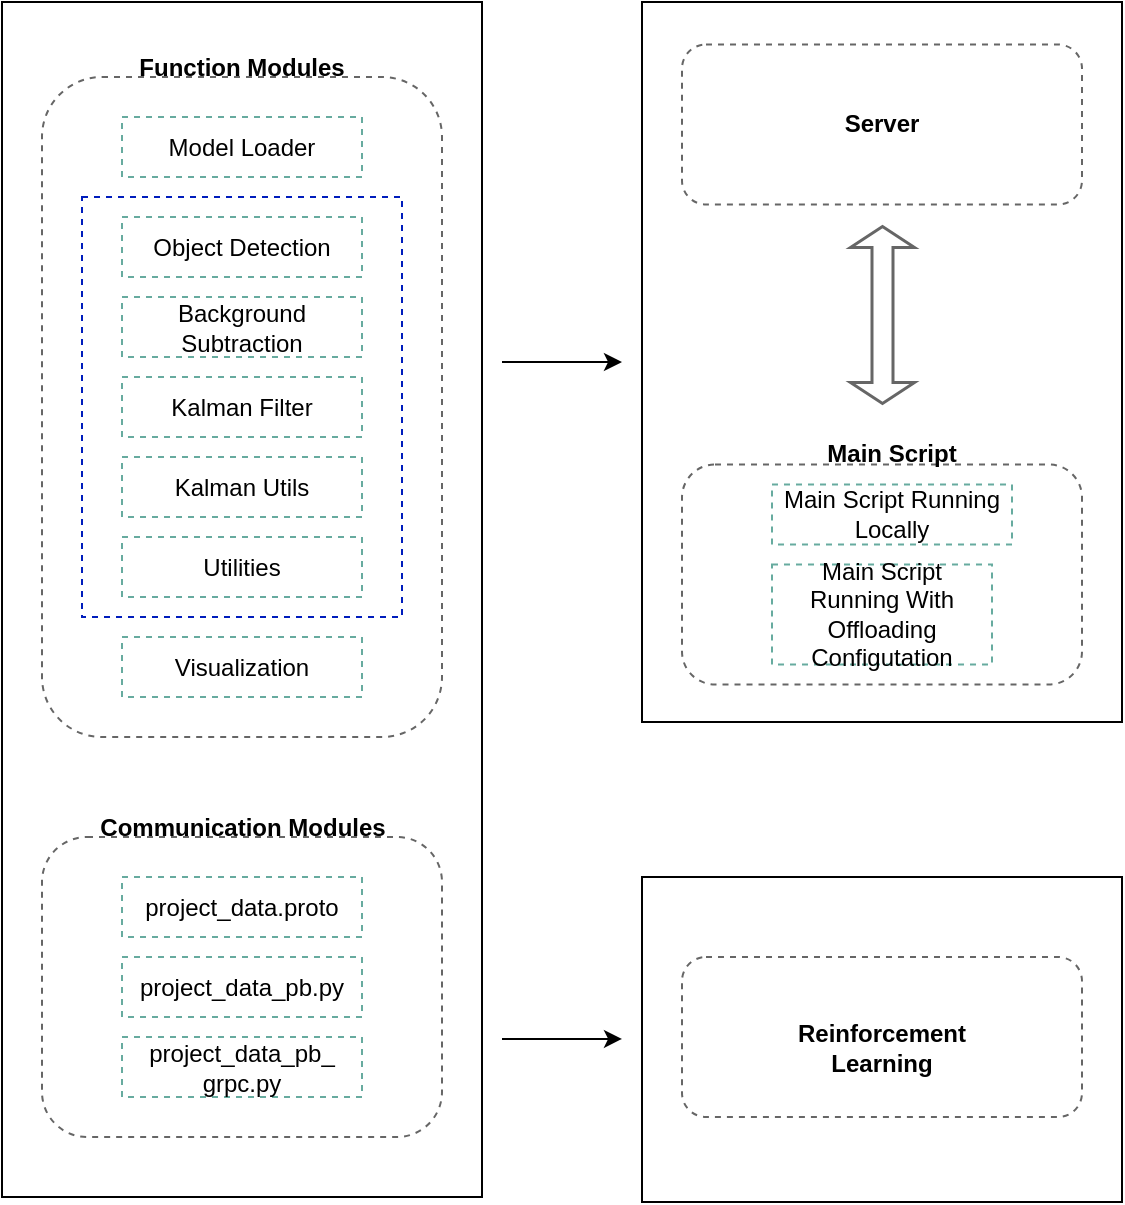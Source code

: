 <mxfile version="24.0.5" type="device">
  <diagram name="Page-1" id="zZDj6d9VmvWDStV-loK8">
    <mxGraphModel dx="593" dy="392" grid="1" gridSize="10" guides="1" tooltips="1" connect="1" arrows="1" fold="1" page="1" pageScale="1" pageWidth="850" pageHeight="1100" math="0" shadow="0">
      <root>
        <mxCell id="0" />
        <mxCell id="1" parent="0" />
        <mxCell id="m4jvyrhdS8xwz6QBAsn0-29" value="" style="rounded=0;whiteSpace=wrap;html=1;fillColor=none;" vertex="1" parent="1">
          <mxGeometry x="440" y="120" width="240" height="360" as="geometry" />
        </mxCell>
        <mxCell id="m4jvyrhdS8xwz6QBAsn0-1" value="" style="rounded=1;whiteSpace=wrap;html=1;dashed=1;fillColor=none;strokeColor=#666666;" vertex="1" parent="1">
          <mxGeometry x="140" y="157.5" width="200" height="330" as="geometry" />
        </mxCell>
        <mxCell id="m4jvyrhdS8xwz6QBAsn0-2" value="Model Loader" style="rounded=0;whiteSpace=wrap;html=1;fillColor=none;dashed=1;strokeColor=#67AB9F;" vertex="1" parent="1">
          <mxGeometry x="180" y="177.5" width="120" height="30" as="geometry" />
        </mxCell>
        <mxCell id="m4jvyrhdS8xwz6QBAsn0-5" value="Object Detection" style="rounded=0;whiteSpace=wrap;html=1;fillColor=none;dashed=1;strokeColor=#67AB9F;" vertex="1" parent="1">
          <mxGeometry x="180" y="227.5" width="120" height="30" as="geometry" />
        </mxCell>
        <mxCell id="m4jvyrhdS8xwz6QBAsn0-6" value="Background Subtraction" style="rounded=0;whiteSpace=wrap;html=1;fillColor=none;dashed=1;strokeColor=#67AB9F;" vertex="1" parent="1">
          <mxGeometry x="180" y="267.5" width="120" height="30" as="geometry" />
        </mxCell>
        <mxCell id="m4jvyrhdS8xwz6QBAsn0-7" value="Kalman Filter" style="rounded=0;whiteSpace=wrap;html=1;fillColor=none;dashed=1;strokeColor=#67AB9F;" vertex="1" parent="1">
          <mxGeometry x="180" y="307.5" width="120" height="30" as="geometry" />
        </mxCell>
        <mxCell id="m4jvyrhdS8xwz6QBAsn0-8" value="Kalman Utils" style="rounded=0;whiteSpace=wrap;html=1;fillColor=none;dashed=1;strokeColor=#67AB9F;" vertex="1" parent="1">
          <mxGeometry x="180" y="347.5" width="120" height="30" as="geometry" />
        </mxCell>
        <mxCell id="m4jvyrhdS8xwz6QBAsn0-9" value="Visualization" style="rounded=0;whiteSpace=wrap;html=1;fillColor=none;dashed=1;strokeColor=#67AB9F;" vertex="1" parent="1">
          <mxGeometry x="180" y="437.5" width="120" height="30" as="geometry" />
        </mxCell>
        <mxCell id="m4jvyrhdS8xwz6QBAsn0-10" value="Utilities" style="rounded=0;whiteSpace=wrap;html=1;fillColor=none;dashed=1;strokeColor=#67AB9F;" vertex="1" parent="1">
          <mxGeometry x="180" y="387.5" width="120" height="30" as="geometry" />
        </mxCell>
        <mxCell id="m4jvyrhdS8xwz6QBAsn0-11" value="" style="rounded=0;whiteSpace=wrap;html=1;fillColor=none;fontColor=#ffffff;strokeColor=#001DBC;dashed=1;" vertex="1" parent="1">
          <mxGeometry x="160" y="217.5" width="160" height="210" as="geometry" />
        </mxCell>
        <mxCell id="m4jvyrhdS8xwz6QBAsn0-12" value="&lt;b&gt;Function Modules&lt;/b&gt;" style="text;strokeColor=none;align=center;fillColor=none;html=1;verticalAlign=middle;whiteSpace=wrap;rounded=0;" vertex="1" parent="1">
          <mxGeometry x="180" y="137.5" width="120" height="30" as="geometry" />
        </mxCell>
        <mxCell id="m4jvyrhdS8xwz6QBAsn0-13" value="" style="rounded=1;whiteSpace=wrap;html=1;dashed=1;fillColor=none;strokeColor=#666666;" vertex="1" parent="1">
          <mxGeometry x="460" y="351.25" width="200" height="110" as="geometry" />
        </mxCell>
        <mxCell id="m4jvyrhdS8xwz6QBAsn0-14" value="&lt;b&gt;Main Script&lt;br&gt;&lt;/b&gt;" style="text;strokeColor=none;align=center;fillColor=none;html=1;verticalAlign=middle;whiteSpace=wrap;rounded=0;" vertex="1" parent="1">
          <mxGeometry x="530" y="331.25" width="70" height="30" as="geometry" />
        </mxCell>
        <mxCell id="m4jvyrhdS8xwz6QBAsn0-15" value="Main Script Running Locally" style="rounded=0;whiteSpace=wrap;html=1;fillColor=none;dashed=1;strokeColor=#67AB9F;" vertex="1" parent="1">
          <mxGeometry x="505" y="361.25" width="120" height="30" as="geometry" />
        </mxCell>
        <mxCell id="m4jvyrhdS8xwz6QBAsn0-16" value="Main Script Running With Offloading Configutation" style="rounded=0;whiteSpace=wrap;html=1;fillColor=none;dashed=1;strokeColor=#67AB9F;" vertex="1" parent="1">
          <mxGeometry x="505" y="401.25" width="110" height="50" as="geometry" />
        </mxCell>
        <mxCell id="m4jvyrhdS8xwz6QBAsn0-17" value="" style="rounded=1;whiteSpace=wrap;html=1;dashed=1;fillColor=none;strokeColor=#666666;" vertex="1" parent="1">
          <mxGeometry x="140" y="537.5" width="200" height="150" as="geometry" />
        </mxCell>
        <mxCell id="m4jvyrhdS8xwz6QBAsn0-18" value="&lt;b&gt;Communication Modules&lt;br&gt;&lt;/b&gt;" style="text;strokeColor=none;align=center;fillColor=none;html=1;verticalAlign=middle;whiteSpace=wrap;rounded=0;" vertex="1" parent="1">
          <mxGeometry x="167.5" y="517.5" width="145" height="30" as="geometry" />
        </mxCell>
        <mxCell id="m4jvyrhdS8xwz6QBAsn0-20" value="project_data.proto" style="rounded=0;whiteSpace=wrap;html=1;fillColor=none;dashed=1;strokeColor=#67AB9F;" vertex="1" parent="1">
          <mxGeometry x="180" y="557.5" width="120" height="30" as="geometry" />
        </mxCell>
        <mxCell id="m4jvyrhdS8xwz6QBAsn0-21" value="project_data_pb.py" style="rounded=0;whiteSpace=wrap;html=1;fillColor=none;dashed=1;strokeColor=#67AB9F;" vertex="1" parent="1">
          <mxGeometry x="180" y="597.5" width="120" height="30" as="geometry" />
        </mxCell>
        <mxCell id="m4jvyrhdS8xwz6QBAsn0-22" value="&lt;div&gt;project_data_pb_&lt;/div&gt;&lt;div&gt;grpc.py&lt;/div&gt;" style="rounded=0;whiteSpace=wrap;html=1;fillColor=none;dashed=1;strokeColor=#67AB9F;" vertex="1" parent="1">
          <mxGeometry x="180" y="637.5" width="120" height="30" as="geometry" />
        </mxCell>
        <mxCell id="m4jvyrhdS8xwz6QBAsn0-23" value="" style="rounded=1;whiteSpace=wrap;html=1;dashed=1;fillColor=none;strokeColor=#666666;" vertex="1" parent="1">
          <mxGeometry x="460" y="141.25" width="200" height="80" as="geometry" />
        </mxCell>
        <mxCell id="m4jvyrhdS8xwz6QBAsn0-26" value="" style="shape=flexArrow;endArrow=classic;startArrow=classic;html=1;rounded=0;entryX=0.5;entryY=1;entryDx=0;entryDy=0;strokeColor=#666666;endSize=3;startSize=3;strokeWidth=1.5;" edge="1" parent="1">
          <mxGeometry width="100" height="100" relative="1" as="geometry">
            <mxPoint x="560" y="321.25" as="sourcePoint" />
            <mxPoint x="560" y="231.25" as="targetPoint" />
          </mxGeometry>
        </mxCell>
        <mxCell id="m4jvyrhdS8xwz6QBAsn0-28" value="" style="rounded=0;whiteSpace=wrap;html=1;fillColor=none;" vertex="1" parent="1">
          <mxGeometry x="120" y="120" width="240" height="597.5" as="geometry" />
        </mxCell>
        <mxCell id="m4jvyrhdS8xwz6QBAsn0-32" value="" style="rounded=1;whiteSpace=wrap;html=1;dashed=1;fillColor=none;strokeColor=#666666;" vertex="1" parent="1">
          <mxGeometry x="460" y="597.5" width="200" height="80" as="geometry" />
        </mxCell>
        <mxCell id="m4jvyrhdS8xwz6QBAsn0-33" value="&lt;b&gt;Server&lt;/b&gt;" style="text;strokeColor=none;align=center;fillColor=none;html=1;verticalAlign=middle;whiteSpace=wrap;rounded=0;" vertex="1" parent="1">
          <mxGeometry x="525" y="166.25" width="70" height="30" as="geometry" />
        </mxCell>
        <mxCell id="m4jvyrhdS8xwz6QBAsn0-34" value="&lt;div&gt;&lt;b&gt;Reinforcement&lt;/b&gt;&lt;/div&gt;&lt;div&gt;&lt;b&gt;Learning&lt;br&gt;&lt;/b&gt;&lt;/div&gt;" style="text;strokeColor=none;align=center;fillColor=none;html=1;verticalAlign=middle;whiteSpace=wrap;rounded=0;" vertex="1" parent="1">
          <mxGeometry x="525" y="627.5" width="70" height="30" as="geometry" />
        </mxCell>
        <mxCell id="m4jvyrhdS8xwz6QBAsn0-35" value="" style="rounded=0;whiteSpace=wrap;html=1;fillColor=none;" vertex="1" parent="1">
          <mxGeometry x="440" y="557.5" width="240" height="162.5" as="geometry" />
        </mxCell>
        <mxCell id="m4jvyrhdS8xwz6QBAsn0-36" value="" style="endArrow=classic;html=1;rounded=0;" edge="1" parent="1">
          <mxGeometry width="50" height="50" relative="1" as="geometry">
            <mxPoint x="370" y="300" as="sourcePoint" />
            <mxPoint x="430" y="300" as="targetPoint" />
          </mxGeometry>
        </mxCell>
        <mxCell id="m4jvyrhdS8xwz6QBAsn0-37" value="" style="endArrow=classic;html=1;rounded=0;" edge="1" parent="1">
          <mxGeometry width="50" height="50" relative="1" as="geometry">
            <mxPoint x="370" y="638.46" as="sourcePoint" />
            <mxPoint x="430" y="638.46" as="targetPoint" />
          </mxGeometry>
        </mxCell>
      </root>
    </mxGraphModel>
  </diagram>
</mxfile>
